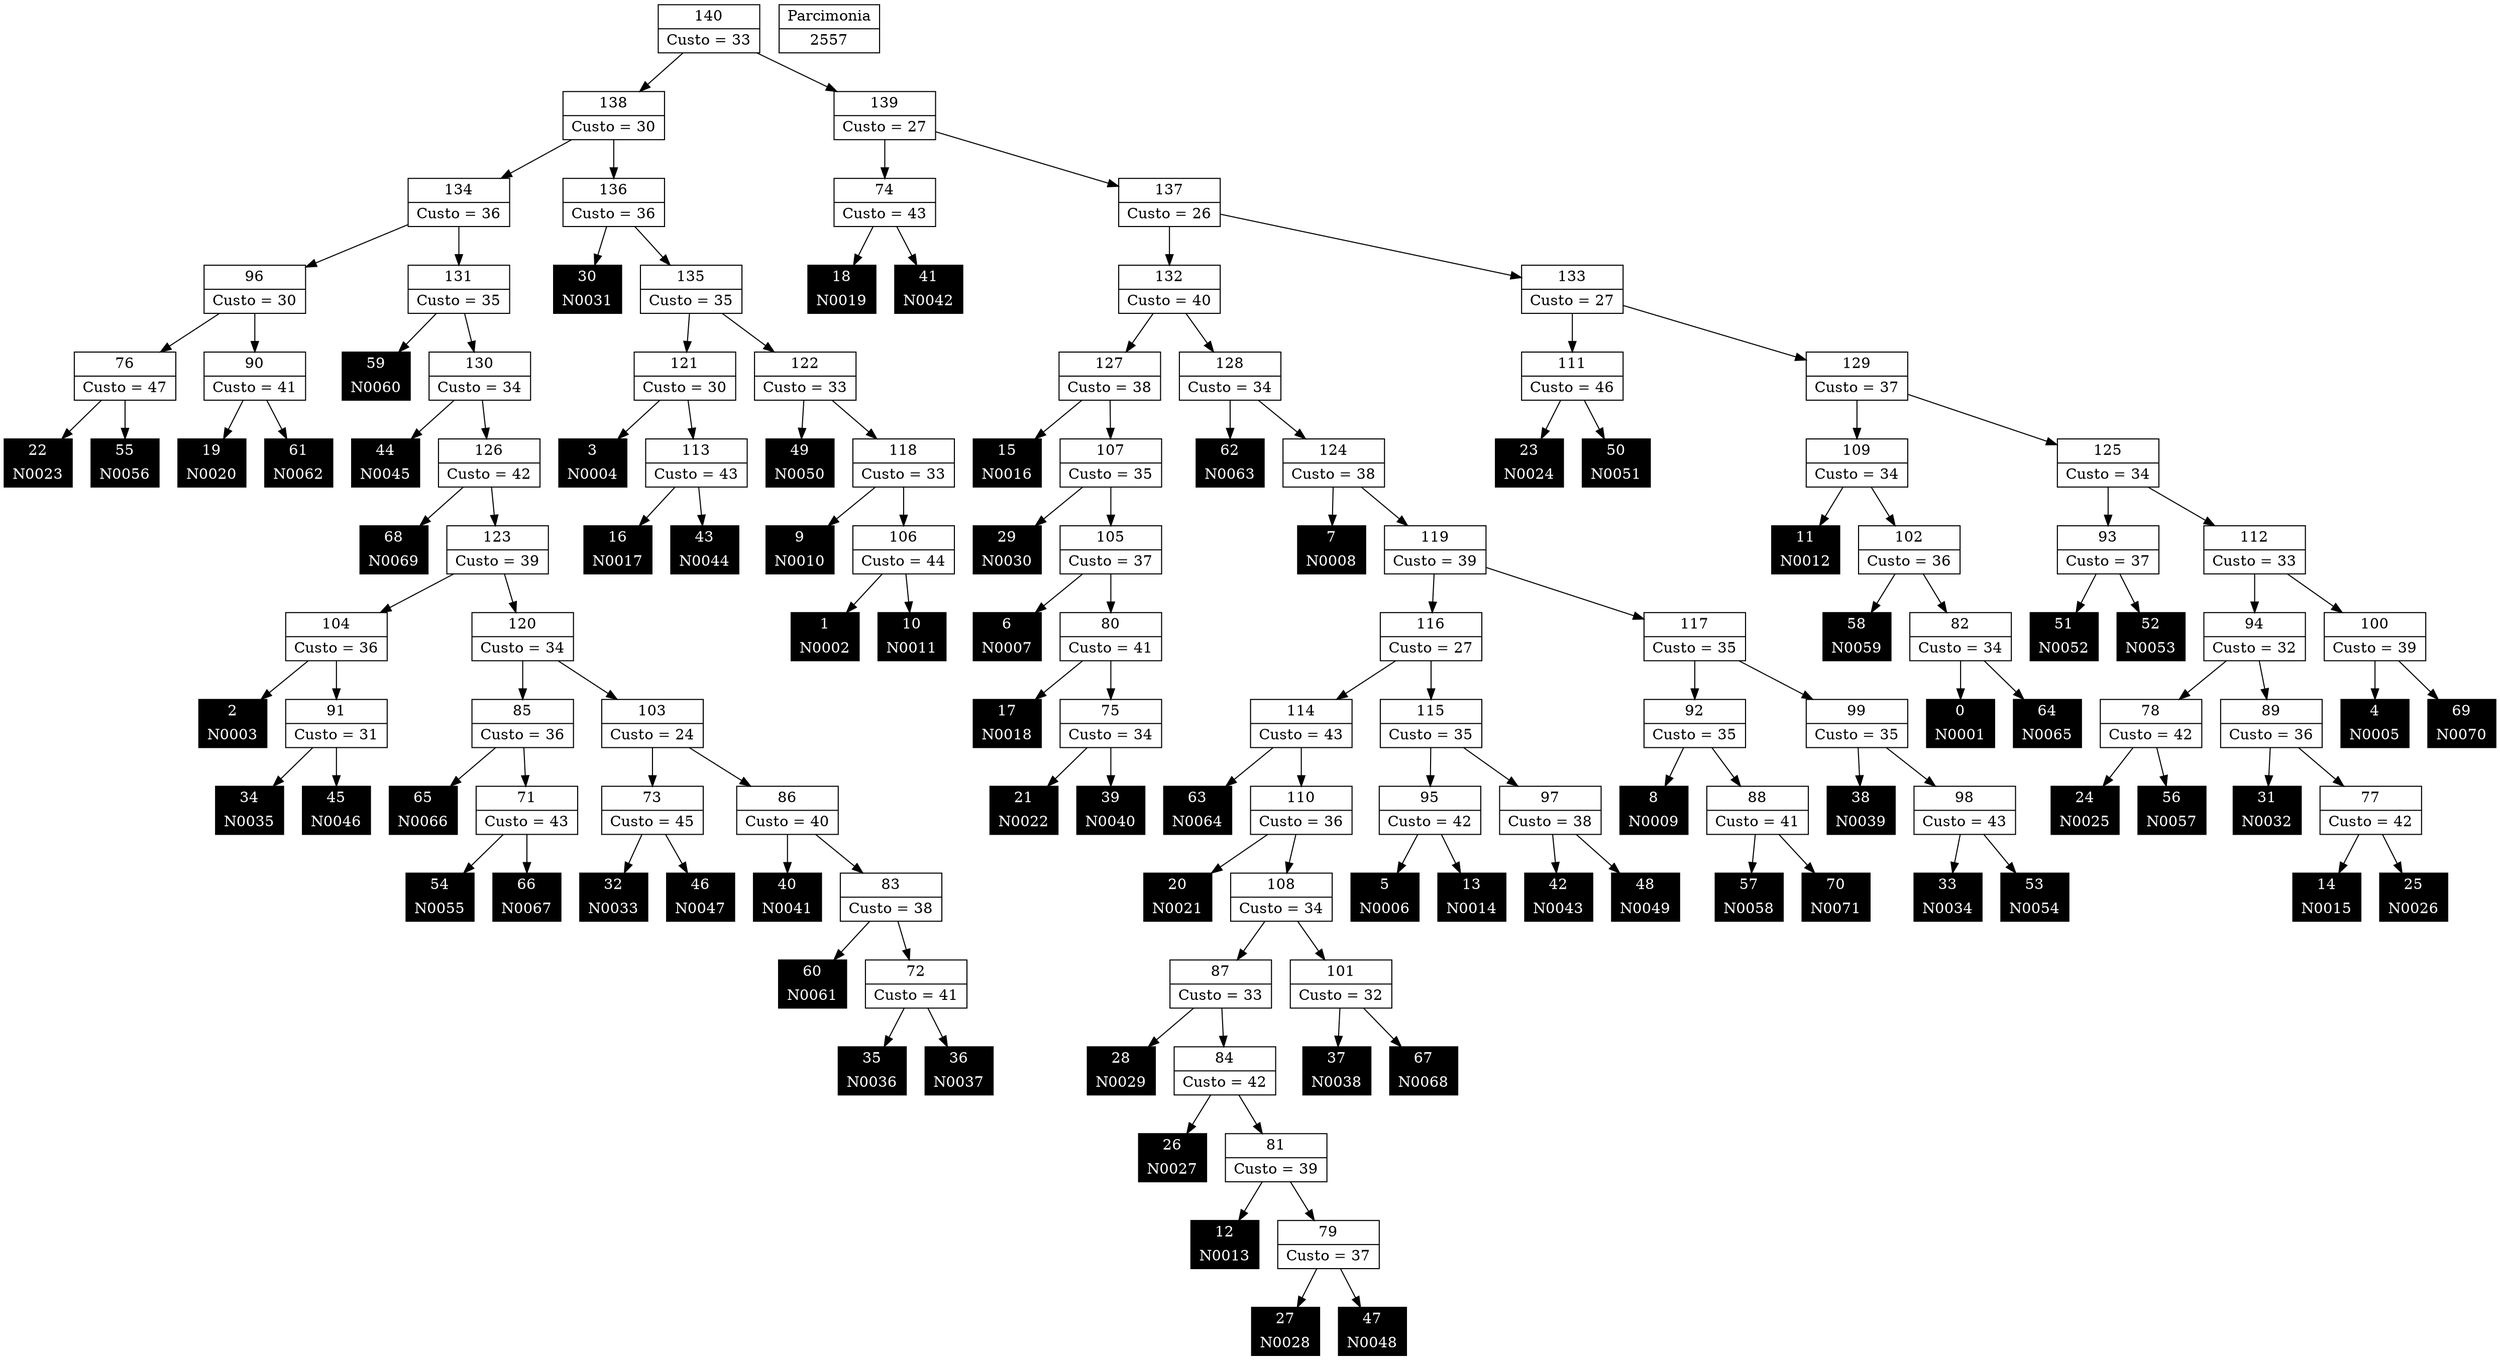 Digraph G {
0 [shape="record", label="{0 | N0001}",style=filled, color=black, fontcolor=white,fontsize=14, height=0.5]
1 [shape="record", label="{1 | N0002}",style=filled, color=black, fontcolor=white,fontsize=14, height=0.5]
2 [shape="record", label="{2 | N0003}",style=filled, color=black, fontcolor=white,fontsize=14, height=0.5]
3 [shape="record", label="{3 | N0004}",style=filled, color=black, fontcolor=white,fontsize=14, height=0.5]
4 [shape="record", label="{4 | N0005}",style=filled, color=black, fontcolor=white,fontsize=14, height=0.5]
5 [shape="record", label="{5 | N0006}",style=filled, color=black, fontcolor=white,fontsize=14, height=0.5]
6 [shape="record", label="{6 | N0007}",style=filled, color=black, fontcolor=white,fontsize=14, height=0.5]
7 [shape="record", label="{7 | N0008}",style=filled, color=black, fontcolor=white,fontsize=14, height=0.5]
8 [shape="record", label="{8 | N0009}",style=filled, color=black, fontcolor=white,fontsize=14, height=0.5]
9 [shape="record", label="{9 | N0010}",style=filled, color=black, fontcolor=white,fontsize=14, height=0.5]
10 [shape="record", label="{10 | N0011}",style=filled, color=black, fontcolor=white,fontsize=14, height=0.5]
11 [shape="record", label="{11 | N0012}",style=filled, color=black, fontcolor=white,fontsize=14, height=0.5]
12 [shape="record", label="{12 | N0013}",style=filled, color=black, fontcolor=white,fontsize=14, height=0.5]
13 [shape="record", label="{13 | N0014}",style=filled, color=black, fontcolor=white,fontsize=14, height=0.5]
14 [shape="record", label="{14 | N0015}",style=filled, color=black, fontcolor=white,fontsize=14, height=0.5]
15 [shape="record", label="{15 | N0016}",style=filled, color=black, fontcolor=white,fontsize=14, height=0.5]
16 [shape="record", label="{16 | N0017}",style=filled, color=black, fontcolor=white,fontsize=14, height=0.5]
17 [shape="record", label="{17 | N0018}",style=filled, color=black, fontcolor=white,fontsize=14, height=0.5]
18 [shape="record", label="{18 | N0019}",style=filled, color=black, fontcolor=white,fontsize=14, height=0.5]
19 [shape="record", label="{19 | N0020}",style=filled, color=black, fontcolor=white,fontsize=14, height=0.5]
20 [shape="record", label="{20 | N0021}",style=filled, color=black, fontcolor=white,fontsize=14, height=0.5]
21 [shape="record", label="{21 | N0022}",style=filled, color=black, fontcolor=white,fontsize=14, height=0.5]
22 [shape="record", label="{22 | N0023}",style=filled, color=black, fontcolor=white,fontsize=14, height=0.5]
23 [shape="record", label="{23 | N0024}",style=filled, color=black, fontcolor=white,fontsize=14, height=0.5]
24 [shape="record", label="{24 | N0025}",style=filled, color=black, fontcolor=white,fontsize=14, height=0.5]
25 [shape="record", label="{25 | N0026}",style=filled, color=black, fontcolor=white,fontsize=14, height=0.5]
26 [shape="record", label="{26 | N0027}",style=filled, color=black, fontcolor=white,fontsize=14, height=0.5]
27 [shape="record", label="{27 | N0028}",style=filled, color=black, fontcolor=white,fontsize=14, height=0.5]
28 [shape="record", label="{28 | N0029}",style=filled, color=black, fontcolor=white,fontsize=14, height=0.5]
29 [shape="record", label="{29 | N0030}",style=filled, color=black, fontcolor=white,fontsize=14, height=0.5]
30 [shape="record", label="{30 | N0031}",style=filled, color=black, fontcolor=white,fontsize=14, height=0.5]
31 [shape="record", label="{31 | N0032}",style=filled, color=black, fontcolor=white,fontsize=14, height=0.5]
32 [shape="record", label="{32 | N0033}",style=filled, color=black, fontcolor=white,fontsize=14, height=0.5]
33 [shape="record", label="{33 | N0034}",style=filled, color=black, fontcolor=white,fontsize=14, height=0.5]
34 [shape="record", label="{34 | N0035}",style=filled, color=black, fontcolor=white,fontsize=14, height=0.5]
35 [shape="record", label="{35 | N0036}",style=filled, color=black, fontcolor=white,fontsize=14, height=0.5]
36 [shape="record", label="{36 | N0037}",style=filled, color=black, fontcolor=white,fontsize=14, height=0.5]
37 [shape="record", label="{37 | N0038}",style=filled, color=black, fontcolor=white,fontsize=14, height=0.5]
38 [shape="record", label="{38 | N0039}",style=filled, color=black, fontcolor=white,fontsize=14, height=0.5]
39 [shape="record", label="{39 | N0040}",style=filled, color=black, fontcolor=white,fontsize=14, height=0.5]
40 [shape="record", label="{40 | N0041}",style=filled, color=black, fontcolor=white,fontsize=14, height=0.5]
41 [shape="record", label="{41 | N0042}",style=filled, color=black, fontcolor=white,fontsize=14, height=0.5]
42 [shape="record", label="{42 | N0043}",style=filled, color=black, fontcolor=white,fontsize=14, height=0.5]
43 [shape="record", label="{43 | N0044}",style=filled, color=black, fontcolor=white,fontsize=14, height=0.5]
44 [shape="record", label="{44 | N0045}",style=filled, color=black, fontcolor=white,fontsize=14, height=0.5]
45 [shape="record", label="{45 | N0046}",style=filled, color=black, fontcolor=white,fontsize=14, height=0.5]
46 [shape="record", label="{46 | N0047}",style=filled, color=black, fontcolor=white,fontsize=14, height=0.5]
47 [shape="record", label="{47 | N0048}",style=filled, color=black, fontcolor=white,fontsize=14, height=0.5]
48 [shape="record", label="{48 | N0049}",style=filled, color=black, fontcolor=white,fontsize=14, height=0.5]
49 [shape="record", label="{49 | N0050}",style=filled, color=black, fontcolor=white,fontsize=14, height=0.5]
50 [shape="record", label="{50 | N0051}",style=filled, color=black, fontcolor=white,fontsize=14, height=0.5]
51 [shape="record", label="{51 | N0052}",style=filled, color=black, fontcolor=white,fontsize=14, height=0.5]
52 [shape="record", label="{52 | N0053}",style=filled, color=black, fontcolor=white,fontsize=14, height=0.5]
53 [shape="record", label="{53 | N0054}",style=filled, color=black, fontcolor=white,fontsize=14, height=0.5]
54 [shape="record", label="{54 | N0055}",style=filled, color=black, fontcolor=white,fontsize=14, height=0.5]
55 [shape="record", label="{55 | N0056}",style=filled, color=black, fontcolor=white,fontsize=14, height=0.5]
56 [shape="record", label="{56 | N0057}",style=filled, color=black, fontcolor=white,fontsize=14, height=0.5]
57 [shape="record", label="{57 | N0058}",style=filled, color=black, fontcolor=white,fontsize=14, height=0.5]
58 [shape="record", label="{58 | N0059}",style=filled, color=black, fontcolor=white,fontsize=14, height=0.5]
59 [shape="record", label="{59 | N0060}",style=filled, color=black, fontcolor=white,fontsize=14, height=0.5]
60 [shape="record", label="{60 | N0061}",style=filled, color=black, fontcolor=white,fontsize=14, height=0.5]
61 [shape="record", label="{61 | N0062}",style=filled, color=black, fontcolor=white,fontsize=14, height=0.5]
62 [shape="record", label="{62 | N0063}",style=filled, color=black, fontcolor=white,fontsize=14, height=0.5]
63 [shape="record", label="{63 | N0064}",style=filled, color=black, fontcolor=white,fontsize=14, height=0.5]
64 [shape="record", label="{64 | N0065}",style=filled, color=black, fontcolor=white,fontsize=14, height=0.5]
65 [shape="record", label="{65 | N0066}",style=filled, color=black, fontcolor=white,fontsize=14, height=0.5]
66 [shape="record", label="{66 | N0067}",style=filled, color=black, fontcolor=white,fontsize=14, height=0.5]
67 [shape="record", label="{67 | N0068}",style=filled, color=black, fontcolor=white,fontsize=14, height=0.5]
68 [shape="record", label="{68 | N0069}",style=filled, color=black, fontcolor=white,fontsize=14, height=0.5]
69 [shape="record", label="{69 | N0070}",style=filled, color=black, fontcolor=white,fontsize=14, height=0.5]
70 [shape="record", label="{70 | N0071}",style=filled, color=black, fontcolor=white,fontsize=14, height=0.5]
71 [shape="record", label="{71|Custo = 43}"]
72 [shape="record", label="{72|Custo = 41}"]
73 [shape="record", label="{73|Custo = 45}"]
74 [shape="record", label="{74|Custo = 43}"]
75 [shape="record", label="{75|Custo = 34}"]
76 [shape="record", label="{76|Custo = 47}"]
77 [shape="record", label="{77|Custo = 42}"]
78 [shape="record", label="{78|Custo = 42}"]
79 [shape="record", label="{79|Custo = 37}"]
80 [shape="record", label="{80|Custo = 41}"]
81 [shape="record", label="{81|Custo = 39}"]
82 [shape="record", label="{82|Custo = 34}"]
83 [shape="record", label="{83|Custo = 38}"]
84 [shape="record", label="{84|Custo = 42}"]
85 [shape="record", label="{85|Custo = 36}"]
86 [shape="record", label="{86|Custo = 40}"]
87 [shape="record", label="{87|Custo = 33}"]
88 [shape="record", label="{88|Custo = 41}"]
89 [shape="record", label="{89|Custo = 36}"]
90 [shape="record", label="{90|Custo = 41}"]
91 [shape="record", label="{91|Custo = 31}"]
92 [shape="record", label="{92|Custo = 35}"]
93 [shape="record", label="{93|Custo = 37}"]
94 [shape="record", label="{94|Custo = 32}"]
95 [shape="record", label="{95|Custo = 42}"]
96 [shape="record", label="{96|Custo = 30}"]
97 [shape="record", label="{97|Custo = 38}"]
98 [shape="record", label="{98|Custo = 43}"]
99 [shape="record", label="{99|Custo = 35}"]
100 [shape="record", label="{100|Custo = 39}"]
101 [shape="record", label="{101|Custo = 32}"]
102 [shape="record", label="{102|Custo = 36}"]
103 [shape="record", label="{103|Custo = 24}"]
104 [shape="record", label="{104|Custo = 36}"]
105 [shape="record", label="{105|Custo = 37}"]
106 [shape="record", label="{106|Custo = 44}"]
107 [shape="record", label="{107|Custo = 35}"]
108 [shape="record", label="{108|Custo = 34}"]
109 [shape="record", label="{109|Custo = 34}"]
110 [shape="record", label="{110|Custo = 36}"]
111 [shape="record", label="{111|Custo = 46}"]
112 [shape="record", label="{112|Custo = 33}"]
113 [shape="record", label="{113|Custo = 43}"]
114 [shape="record", label="{114|Custo = 43}"]
115 [shape="record", label="{115|Custo = 35}"]
116 [shape="record", label="{116|Custo = 27}"]
117 [shape="record", label="{117|Custo = 35}"]
118 [shape="record", label="{118|Custo = 33}"]
119 [shape="record", label="{119|Custo = 39}"]
120 [shape="record", label="{120|Custo = 34}"]
121 [shape="record", label="{121|Custo = 30}"]
122 [shape="record", label="{122|Custo = 33}"]
123 [shape="record", label="{123|Custo = 39}"]
124 [shape="record", label="{124|Custo = 38}"]
125 [shape="record", label="{125|Custo = 34}"]
126 [shape="record", label="{126|Custo = 42}"]
127 [shape="record", label="{127|Custo = 38}"]
128 [shape="record", label="{128|Custo = 34}"]
129 [shape="record", label="{129|Custo = 37}"]
130 [shape="record", label="{130|Custo = 34}"]
131 [shape="record", label="{131|Custo = 35}"]
132 [shape="record", label="{132|Custo = 40}"]
133 [shape="record", label="{133|Custo = 27}"]
134 [shape="record", label="{134|Custo = 36}"]
135 [shape="record", label="{135|Custo = 35}"]
136 [shape="record", label="{136|Custo = 36}"]
137 [shape="record", label="{137|Custo = 26}"]
138 [shape="record", label="{138|Custo = 30}"]
139 [shape="record", label="{139|Custo = 27}"]
140 [shape="record", label="{140|Custo = 33}"]

71->66
71->54
72->36
72->35
73->46
73->32
74->41
74->18
75->39
75->21
76->55
76->22
77->25
77->14
78->56
78->24
79->47
79->27
80->75
80->17
81->79
81->12
82->64
82->0
83->72
83->60
84->81
84->26
85->71
85->65
86->83
86->40
87->84
87->28
88->70
88->57
89->77
89->31
90->61
90->19
91->45
91->34
92->88
92->8
93->52
93->51
94->89
94->78
95->13
95->5
96->90
96->76
97->48
97->42
98->53
98->33
99->98
99->38
100->69
100->4
101->67
101->37
102->82
102->58
103->86
103->73
104->91
104->2
105->80
105->6
106->10
106->1
107->105
107->29
108->101
108->87
109->102
109->11
110->108
110->20
111->50
111->23
112->100
112->94
113->43
113->16
114->110
114->63
115->97
115->95
116->115
116->114
117->99
117->92
118->106
118->9
119->117
119->116
120->103
120->85
121->113
121->3
122->118
122->49
123->120
123->104
124->119
124->7
125->112
125->93
126->123
126->68
127->107
127->15
128->124
128->62
129->125
129->109
130->126
130->44
131->130
131->59
132->128
132->127
133->129
133->111
134->131
134->96
135->122
135->121
136->135
136->30
137->133
137->132
138->136
138->134
139->137
139->74
140->139
140->138

2557 [shape="record", label="{Parcimonia|2557}"]
}